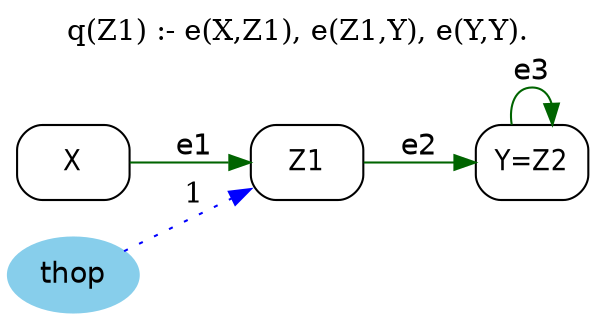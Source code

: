 digraph G {
	graph [bb="0,0,269.19,146",
		label="q(Z1) :- e(X,Z1), e(Z1,Y), e(Y,Y).",
		labelloc=t,
		lheight=0.21,
		lp="134.6,134.5",
		lwidth=2.69,
		rankdir=LR
	];
	node [label="\N"];
	Z1	 [fontname="Helvetica-Narrow",
		height=0.5,
		pos="136.19,72",
		shape=box,
		style=rounded,
		width=0.75];
	Y	 [fontname="Helvetica-Narrow",
		height=0.5,
		label="Y=Z2",
		pos="242.19,72",
		shape=box,
		style=rounded,
		width=0.75];
	Z1 -> Y	 [color=darkgreen,
		fontname=helvetica,
		label=e2,
		lp="189.19,79.5",
		pos="e,214.85,72 163.22,72 175.83,72 191.05,72 204.74,72"];
	Y -> Y	 [color=darkgreen,
		fontname=helvetica,
		label=e3,
		lp="242.19,115.5",
		pos="e,251.6,90.153 232.79,90.153 231.34,99.539 234.48,108 242.19,108 246.9,108 249.9,104.86 251.2,100.28"];
	X	 [fontname="Helvetica-Narrow",
		height=0.5,
		pos="28.597,72",
		shape=box,
		style=rounded,
		width=0.75];
	X -> Z1	 [color=darkgreen,
		fontname=helvetica,
		label=e1,
		lp="83.195,79.5",
		pos="e,109.05,72 55.749,72 68.747,72 84.521,72 98.646,72"];
	thop	 [color=skyblue,
		fillcolor=skyblue,
		fontname=helvetica,
		height=0.5,
		pos="28.597,18",
		shape=oval,
		style="filled,rounded",
		width=0.79437];
	thop -> Z1	 [color=blue,
		constraint=false,
		label=1,
		lp="83.195,55.5",
		pos="e,109.1,58.4 51.153,29.32 65.268,36.404 83.773,45.691 99.916,53.793",
		style=dotted];
}
